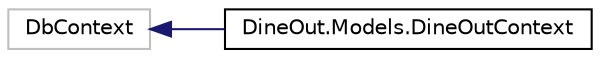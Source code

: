 digraph "Graphical Class Hierarchy"
{
 // LATEX_PDF_SIZE
  edge [fontname="Helvetica",fontsize="10",labelfontname="Helvetica",labelfontsize="10"];
  node [fontname="Helvetica",fontsize="10",shape=record];
  rankdir="LR";
  Node62 [label="DbContext",height=0.2,width=0.4,color="grey75", fillcolor="white", style="filled",tooltip=" "];
  Node62 -> Node0 [dir="back",color="midnightblue",fontsize="10",style="solid",fontname="Helvetica"];
  Node0 [label="DineOut.Models.DineOutContext",height=0.2,width=0.4,color="black", fillcolor="white", style="filled",URL="$class_dine_out_1_1_models_1_1_dine_out_context.html",tooltip=" "];
}
